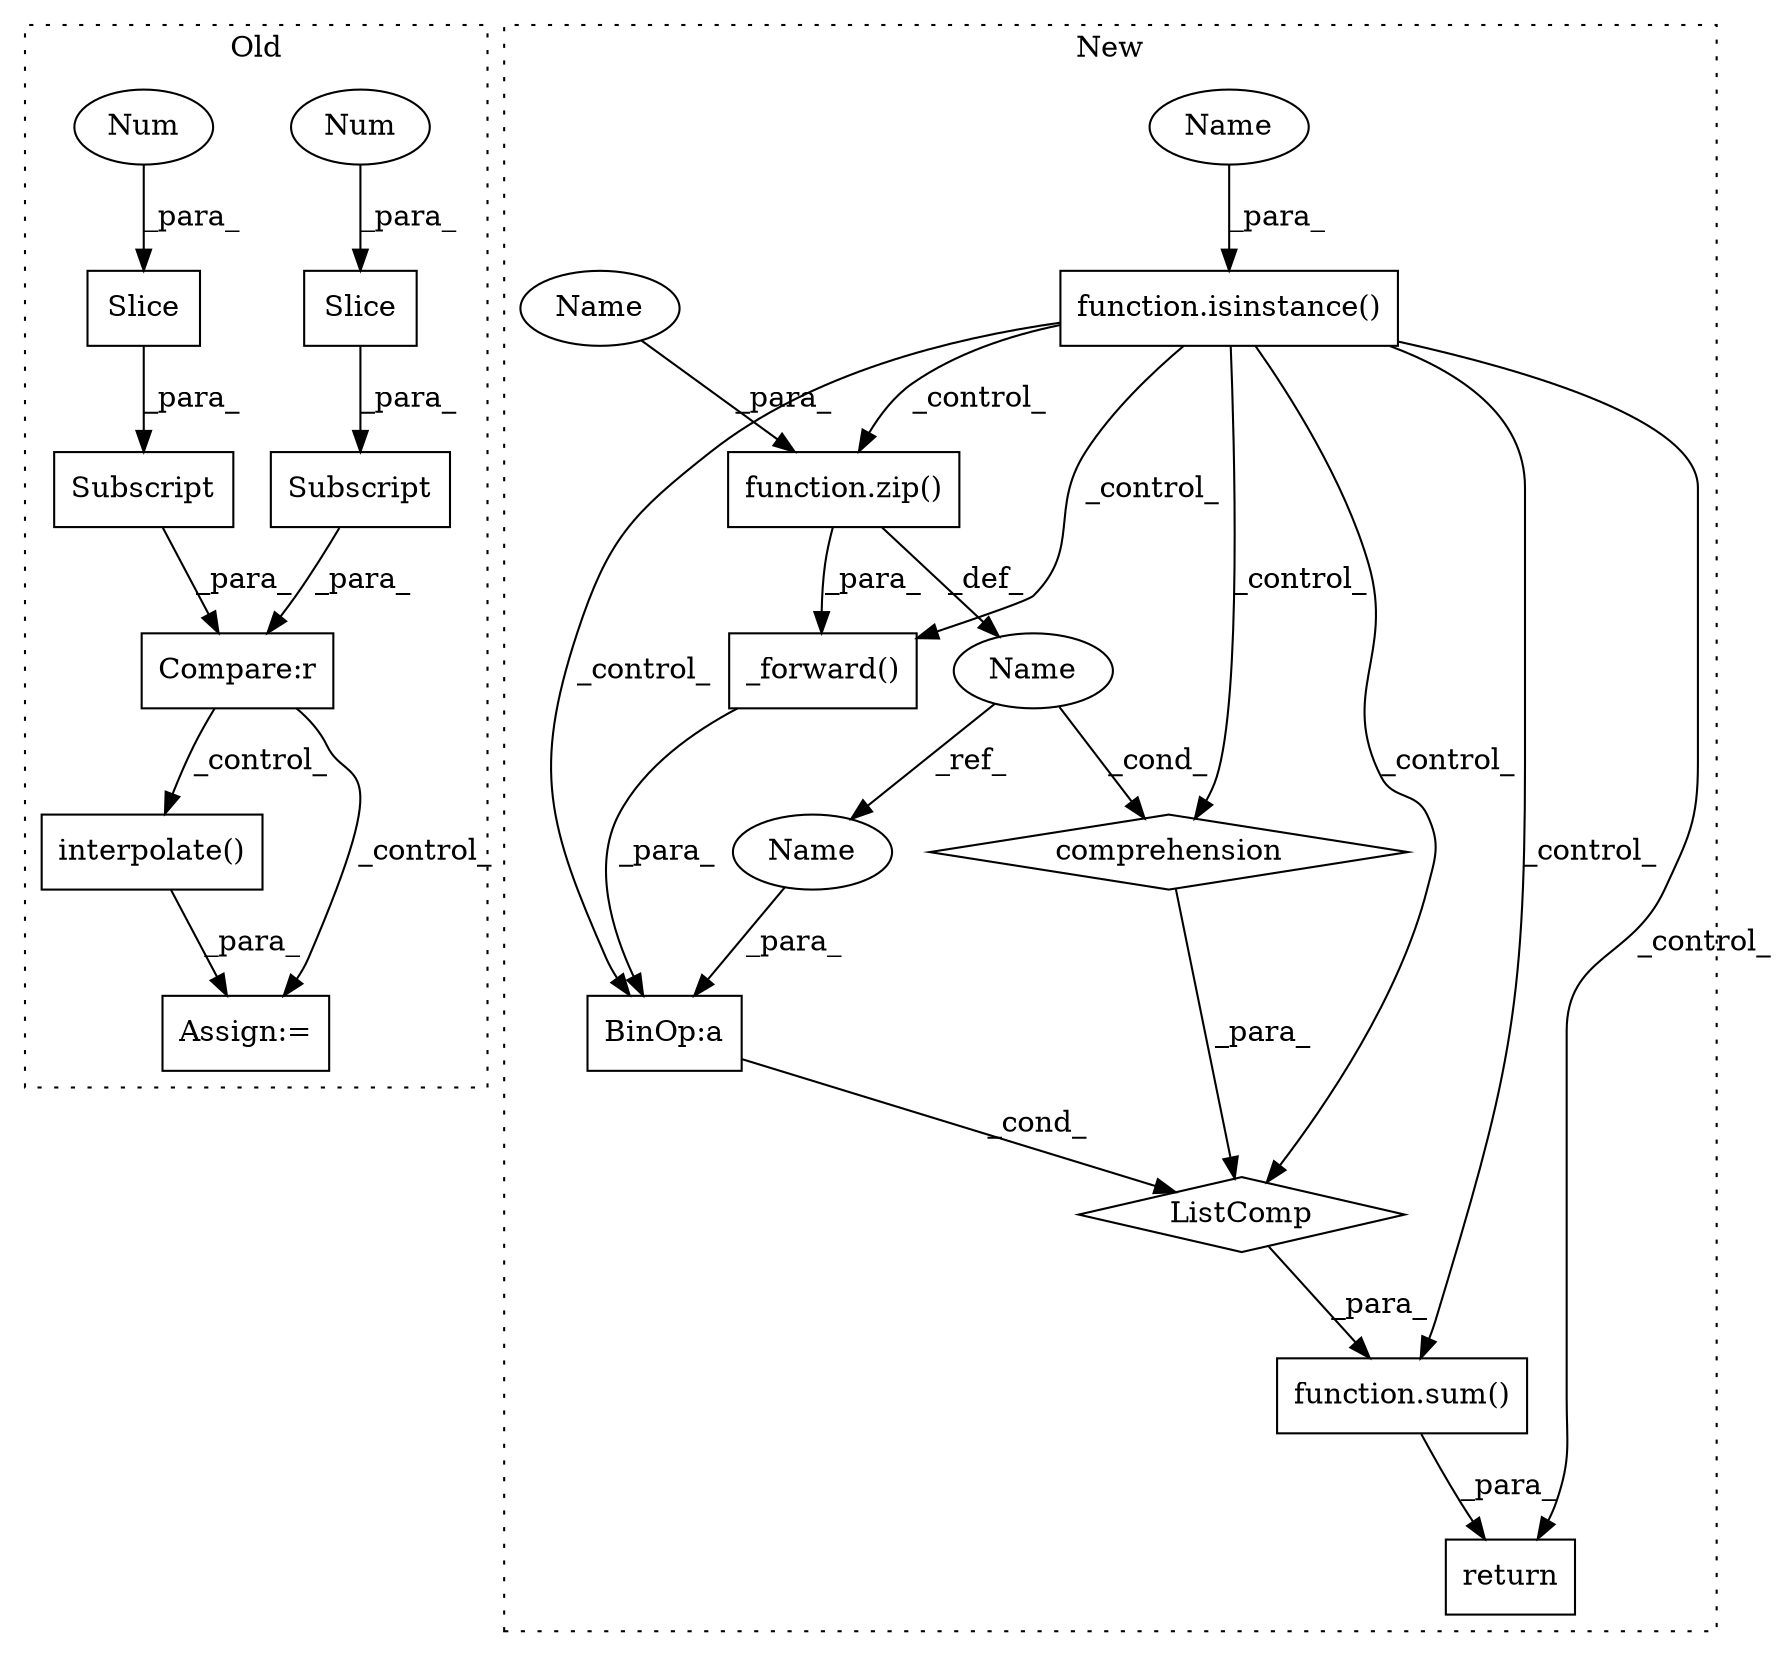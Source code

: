 digraph G {
subgraph cluster0 {
1 [label="Slice" a="80" s="2010" l="2" shape="box"];
3 [label="Num" a="76" s="2010" l="1" shape="ellipse"];
5 [label="Subscript" a="63" s="1996,0" l="17,0" shape="box"];
7 [label="Compare:r" a="40" s="1977" l="36" shape="box"];
8 [label="Subscript" a="63" s="1977,0" l="15,0" shape="box"];
9 [label="interpolate()" a="75" s="2035,2054" l="14,63" shape="box"];
13 [label="Slice" a="80" s="1989" l="2" shape="box"];
14 [label="Num" a="76" s="1989" l="1" shape="ellipse"];
17 [label="Assign:=" a="68" s="2032" l="3" shape="box"];
label = "Old";
style="dotted";
}
subgraph cluster1 {
2 [label="function.isinstance()" a="75" s="3327,3349" l="11,1" shape="box"];
4 [label="BinOp:a" a="82" s="3377" l="3" shape="box"];
6 [label="_forward()" a="75" s="3380,3407" l="14,1" shape="box"];
10 [label="ListComp" a="106" s="3375" l="80" shape="diamond"];
11 [label="comprehension" a="45" s="3409" l="3" shape="diamond"];
12 [label="function.sum()" a="75" s="3371,3455" l="4,1" shape="box"];
15 [label="Name" a="87" s="3420" l="1" shape="ellipse"];
16 [label="function.zip()" a="75" s="3426,3453" l="4,1" shape="box"];
18 [label="return" a="93" s="3364" l="7" shape="box"];
19 [label="Name" a="87" s="3430" l="5" shape="ellipse"];
20 [label="Name" a="87" s="3338" l="5" shape="ellipse"];
21 [label="Name" a="87" s="3376" l="1" shape="ellipse"];
label = "New";
style="dotted";
}
1 -> 5 [label="_para_"];
2 -> 6 [label="_control_"];
2 -> 16 [label="_control_"];
2 -> 10 [label="_control_"];
2 -> 12 [label="_control_"];
2 -> 11 [label="_control_"];
2 -> 18 [label="_control_"];
2 -> 4 [label="_control_"];
3 -> 1 [label="_para_"];
4 -> 10 [label="_cond_"];
5 -> 7 [label="_para_"];
6 -> 4 [label="_para_"];
7 -> 17 [label="_control_"];
7 -> 9 [label="_control_"];
8 -> 7 [label="_para_"];
9 -> 17 [label="_para_"];
10 -> 12 [label="_para_"];
11 -> 10 [label="_para_"];
12 -> 18 [label="_para_"];
13 -> 8 [label="_para_"];
14 -> 13 [label="_para_"];
15 -> 21 [label="_ref_"];
15 -> 11 [label="_cond_"];
16 -> 15 [label="_def_"];
16 -> 6 [label="_para_"];
19 -> 16 [label="_para_"];
20 -> 2 [label="_para_"];
21 -> 4 [label="_para_"];
}